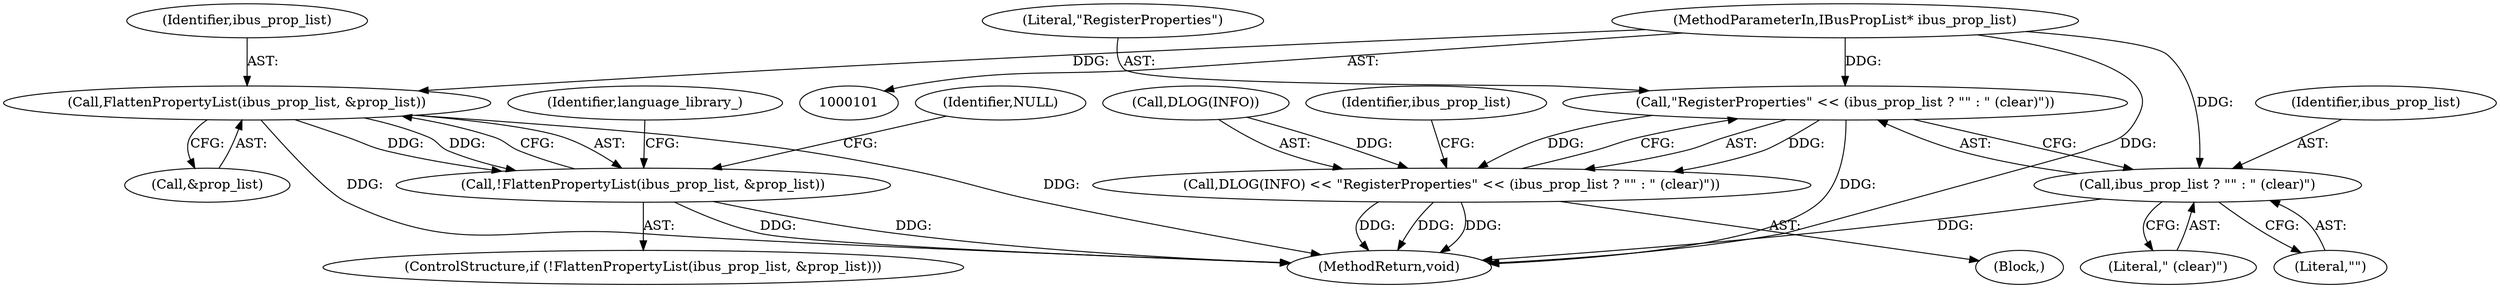 digraph "1_Chrome_dc7b094a338c6c521f918f478e993f0f74bbea0d_68@pointer" {
"1000102" [label="(MethodParameterIn,IBusPropList* ibus_prop_list)"];
"1000107" [label="(Call,\"RegisterProperties\" << (ibus_prop_list ? \"\" : \" (clear)\"))"];
"1000104" [label="(Call,DLOG(INFO) << \"RegisterProperties\" << (ibus_prop_list ? \"\" : \" (clear)\"))"];
"1000109" [label="(Call,ibus_prop_list ? \"\" : \" (clear)\")"];
"1000119" [label="(Call,FlattenPropertyList(ibus_prop_list, &prop_list))"];
"1000118" [label="(Call,!FlattenPropertyList(ibus_prop_list, &prop_list))"];
"1000115" [label="(Identifier,ibus_prop_list)"];
"1000121" [label="(Call,&prop_list)"];
"1000118" [label="(Call,!FlattenPropertyList(ibus_prop_list, &prop_list))"];
"1000104" [label="(Call,DLOG(INFO) << \"RegisterProperties\" << (ibus_prop_list ? \"\" : \" (clear)\"))"];
"1000111" [label="(Literal,\"\")"];
"1000107" [label="(Call,\"RegisterProperties\" << (ibus_prop_list ? \"\" : \" (clear)\"))"];
"1000109" [label="(Call,ibus_prop_list ? \"\" : \" (clear)\")"];
"1000117" [label="(ControlStructure,if (!FlattenPropertyList(ibus_prop_list, &prop_list)))"];
"1000125" [label="(Identifier,NULL)"];
"1000112" [label="(Literal,\" (clear)\")"];
"1000105" [label="(Call,DLOG(INFO))"];
"1000110" [label="(Identifier,ibus_prop_list)"];
"1000103" [label="(Block,)"];
"1000120" [label="(Identifier,ibus_prop_list)"];
"1000128" [label="(Identifier,language_library_)"];
"1000102" [label="(MethodParameterIn,IBusPropList* ibus_prop_list)"];
"1000119" [label="(Call,FlattenPropertyList(ibus_prop_list, &prop_list))"];
"1000108" [label="(Literal,\"RegisterProperties\")"];
"1000130" [label="(MethodReturn,void)"];
"1000102" -> "1000101"  [label="AST: "];
"1000102" -> "1000130"  [label="DDG: "];
"1000102" -> "1000107"  [label="DDG: "];
"1000102" -> "1000109"  [label="DDG: "];
"1000102" -> "1000119"  [label="DDG: "];
"1000107" -> "1000104"  [label="AST: "];
"1000107" -> "1000109"  [label="CFG: "];
"1000108" -> "1000107"  [label="AST: "];
"1000109" -> "1000107"  [label="AST: "];
"1000104" -> "1000107"  [label="CFG: "];
"1000107" -> "1000130"  [label="DDG: "];
"1000107" -> "1000104"  [label="DDG: "];
"1000107" -> "1000104"  [label="DDG: "];
"1000104" -> "1000103"  [label="AST: "];
"1000105" -> "1000104"  [label="AST: "];
"1000115" -> "1000104"  [label="CFG: "];
"1000104" -> "1000130"  [label="DDG: "];
"1000104" -> "1000130"  [label="DDG: "];
"1000104" -> "1000130"  [label="DDG: "];
"1000105" -> "1000104"  [label="DDG: "];
"1000109" -> "1000111"  [label="CFG: "];
"1000109" -> "1000112"  [label="CFG: "];
"1000110" -> "1000109"  [label="AST: "];
"1000111" -> "1000109"  [label="AST: "];
"1000112" -> "1000109"  [label="AST: "];
"1000109" -> "1000130"  [label="DDG: "];
"1000119" -> "1000118"  [label="AST: "];
"1000119" -> "1000121"  [label="CFG: "];
"1000120" -> "1000119"  [label="AST: "];
"1000121" -> "1000119"  [label="AST: "];
"1000118" -> "1000119"  [label="CFG: "];
"1000119" -> "1000130"  [label="DDG: "];
"1000119" -> "1000130"  [label="DDG: "];
"1000119" -> "1000118"  [label="DDG: "];
"1000119" -> "1000118"  [label="DDG: "];
"1000118" -> "1000117"  [label="AST: "];
"1000125" -> "1000118"  [label="CFG: "];
"1000128" -> "1000118"  [label="CFG: "];
"1000118" -> "1000130"  [label="DDG: "];
"1000118" -> "1000130"  [label="DDG: "];
}

